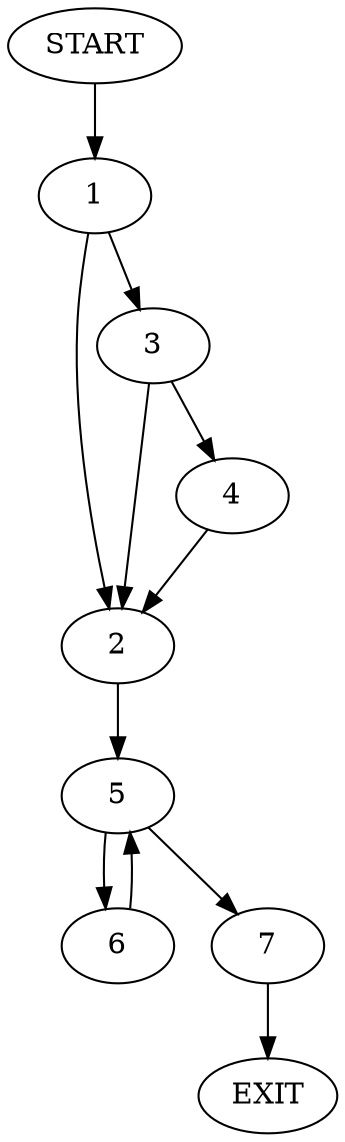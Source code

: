 digraph {
0 [label="START"]
8 [label="EXIT"]
0 -> 1
1 -> 2
1 -> 3
3 -> 2
3 -> 4
2 -> 5
4 -> 2
5 -> 6
5 -> 7
7 -> 8
6 -> 5
}
